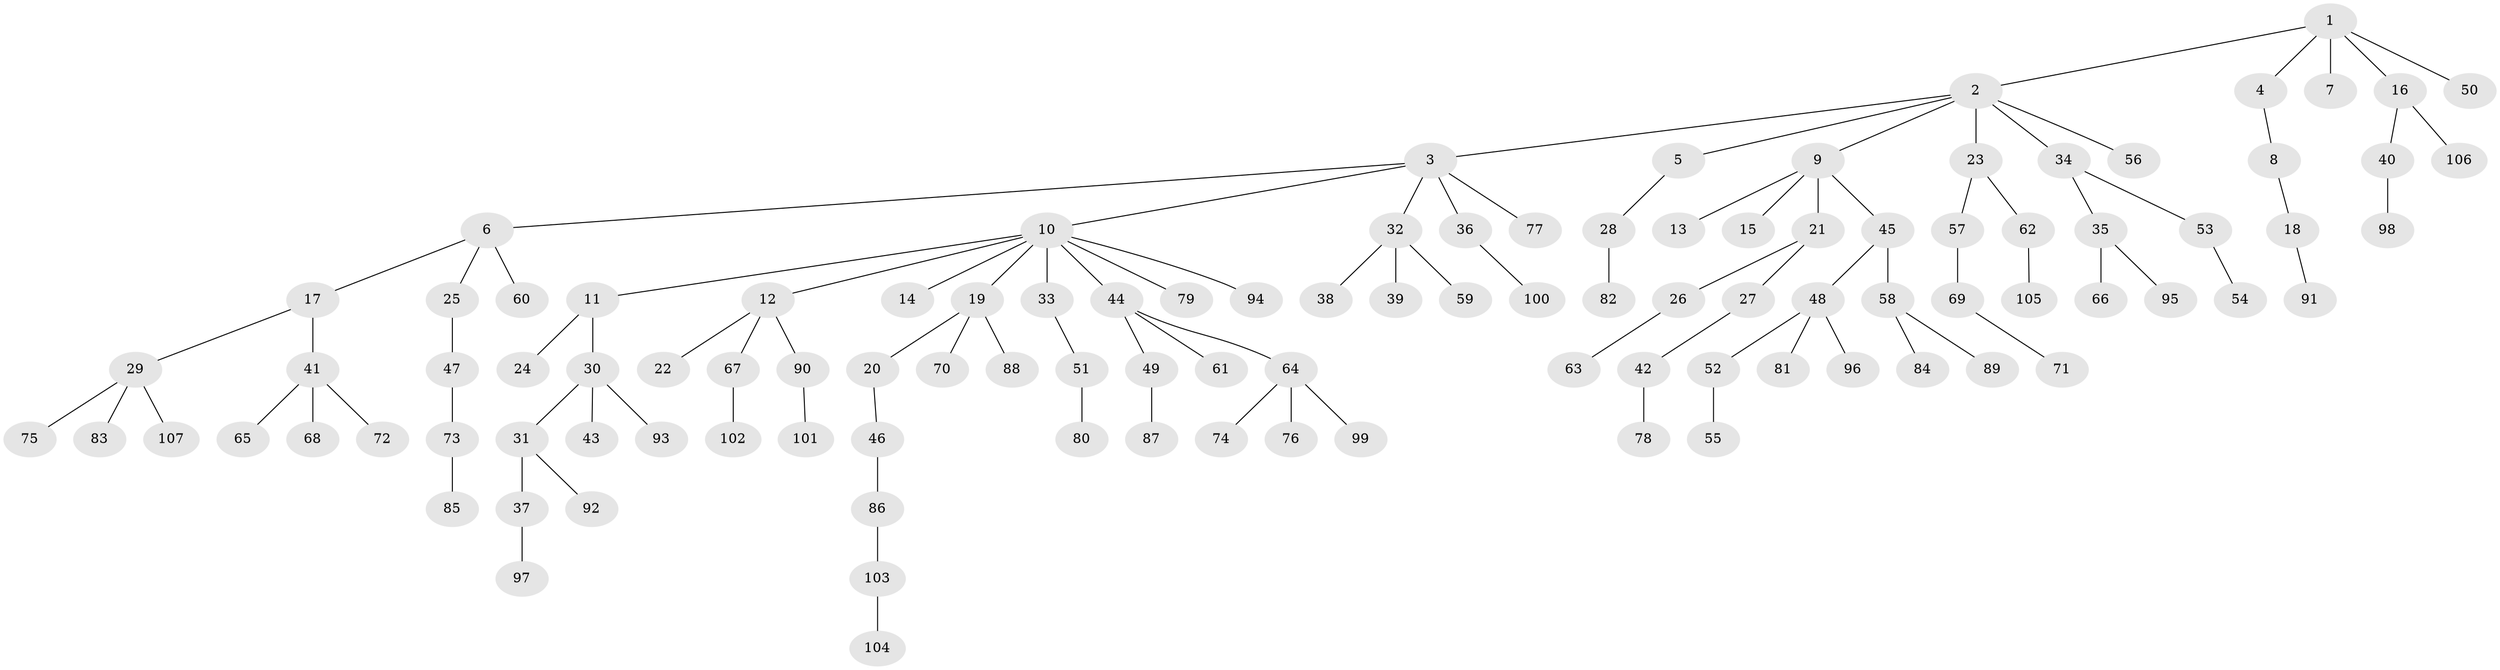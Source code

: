 // coarse degree distribution, {3: 0.09090909090909091, 2: 0.30303030303030304, 4: 0.06060606060606061, 1: 0.48484848484848486, 6: 0.030303030303030304, 5: 0.030303030303030304}
// Generated by graph-tools (version 1.1) at 2025/37/03/04/25 23:37:23]
// undirected, 107 vertices, 106 edges
graph export_dot {
  node [color=gray90,style=filled];
  1;
  2;
  3;
  4;
  5;
  6;
  7;
  8;
  9;
  10;
  11;
  12;
  13;
  14;
  15;
  16;
  17;
  18;
  19;
  20;
  21;
  22;
  23;
  24;
  25;
  26;
  27;
  28;
  29;
  30;
  31;
  32;
  33;
  34;
  35;
  36;
  37;
  38;
  39;
  40;
  41;
  42;
  43;
  44;
  45;
  46;
  47;
  48;
  49;
  50;
  51;
  52;
  53;
  54;
  55;
  56;
  57;
  58;
  59;
  60;
  61;
  62;
  63;
  64;
  65;
  66;
  67;
  68;
  69;
  70;
  71;
  72;
  73;
  74;
  75;
  76;
  77;
  78;
  79;
  80;
  81;
  82;
  83;
  84;
  85;
  86;
  87;
  88;
  89;
  90;
  91;
  92;
  93;
  94;
  95;
  96;
  97;
  98;
  99;
  100;
  101;
  102;
  103;
  104;
  105;
  106;
  107;
  1 -- 2;
  1 -- 4;
  1 -- 7;
  1 -- 16;
  1 -- 50;
  2 -- 3;
  2 -- 5;
  2 -- 9;
  2 -- 23;
  2 -- 34;
  2 -- 56;
  3 -- 6;
  3 -- 10;
  3 -- 32;
  3 -- 36;
  3 -- 77;
  4 -- 8;
  5 -- 28;
  6 -- 17;
  6 -- 25;
  6 -- 60;
  8 -- 18;
  9 -- 13;
  9 -- 15;
  9 -- 21;
  9 -- 45;
  10 -- 11;
  10 -- 12;
  10 -- 14;
  10 -- 19;
  10 -- 33;
  10 -- 44;
  10 -- 79;
  10 -- 94;
  11 -- 24;
  11 -- 30;
  12 -- 22;
  12 -- 67;
  12 -- 90;
  16 -- 40;
  16 -- 106;
  17 -- 29;
  17 -- 41;
  18 -- 91;
  19 -- 20;
  19 -- 70;
  19 -- 88;
  20 -- 46;
  21 -- 26;
  21 -- 27;
  23 -- 57;
  23 -- 62;
  25 -- 47;
  26 -- 63;
  27 -- 42;
  28 -- 82;
  29 -- 75;
  29 -- 83;
  29 -- 107;
  30 -- 31;
  30 -- 43;
  30 -- 93;
  31 -- 37;
  31 -- 92;
  32 -- 38;
  32 -- 39;
  32 -- 59;
  33 -- 51;
  34 -- 35;
  34 -- 53;
  35 -- 66;
  35 -- 95;
  36 -- 100;
  37 -- 97;
  40 -- 98;
  41 -- 65;
  41 -- 68;
  41 -- 72;
  42 -- 78;
  44 -- 49;
  44 -- 61;
  44 -- 64;
  45 -- 48;
  45 -- 58;
  46 -- 86;
  47 -- 73;
  48 -- 52;
  48 -- 81;
  48 -- 96;
  49 -- 87;
  51 -- 80;
  52 -- 55;
  53 -- 54;
  57 -- 69;
  58 -- 84;
  58 -- 89;
  62 -- 105;
  64 -- 74;
  64 -- 76;
  64 -- 99;
  67 -- 102;
  69 -- 71;
  73 -- 85;
  86 -- 103;
  90 -- 101;
  103 -- 104;
}
